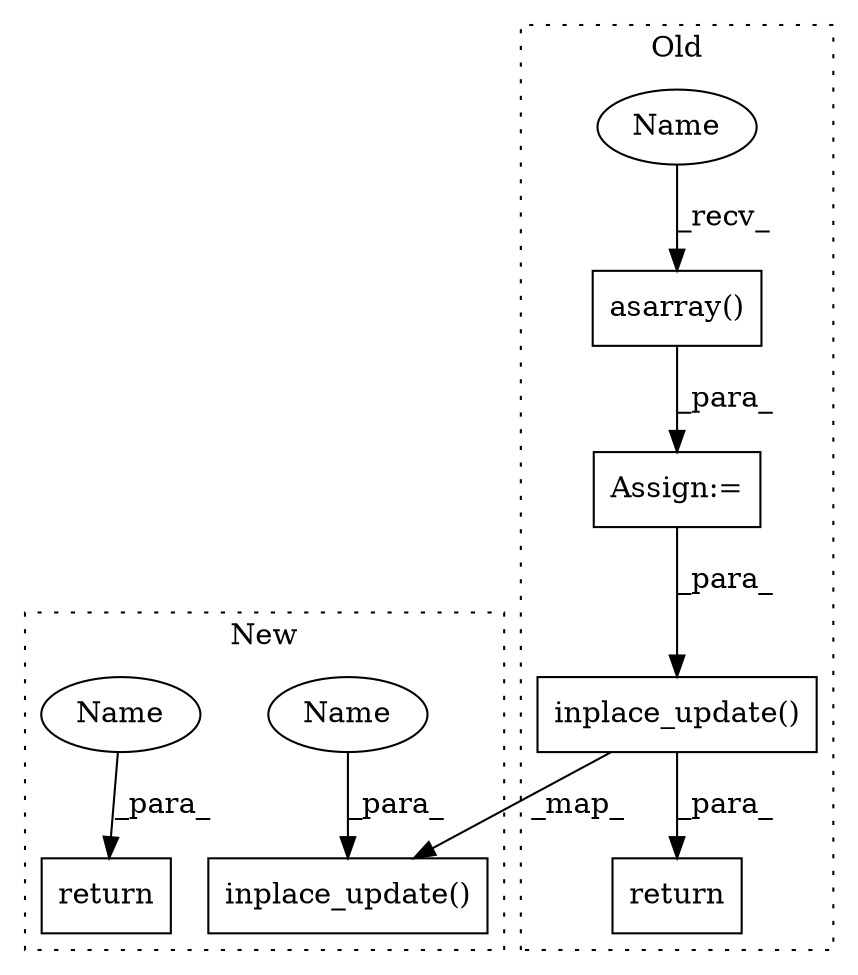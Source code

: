 digraph G {
subgraph cluster0 {
1 [label="asarray()" a="75" s="2923,2940" l="12,20" shape="box"];
3 [label="return" a="93" s="2969" l="7" shape="box"];
4 [label="Assign:=" a="68" s="2920" l="3" shape="box"];
6 [label="inplace_update()" a="75" s="2976,3005" l="19,1" shape="box"];
9 [label="Name" a="87" s="2923" l="3" shape="ellipse"];
label = "Old";
style="dotted";
}
subgraph cluster1 {
2 [label="return" a="93" s="2771" l="7" shape="box"];
5 [label="inplace_update()" a="75" s="2732,2761" l="19,1" shape="box"];
7 [label="Name" a="87" s="2751" l="5" shape="ellipse"];
8 [label="Name" a="87" s="2778" l="5" shape="ellipse"];
label = "New";
style="dotted";
}
1 -> 4 [label="_para_"];
4 -> 6 [label="_para_"];
6 -> 5 [label="_map_"];
6 -> 3 [label="_para_"];
7 -> 5 [label="_para_"];
8 -> 2 [label="_para_"];
9 -> 1 [label="_recv_"];
}